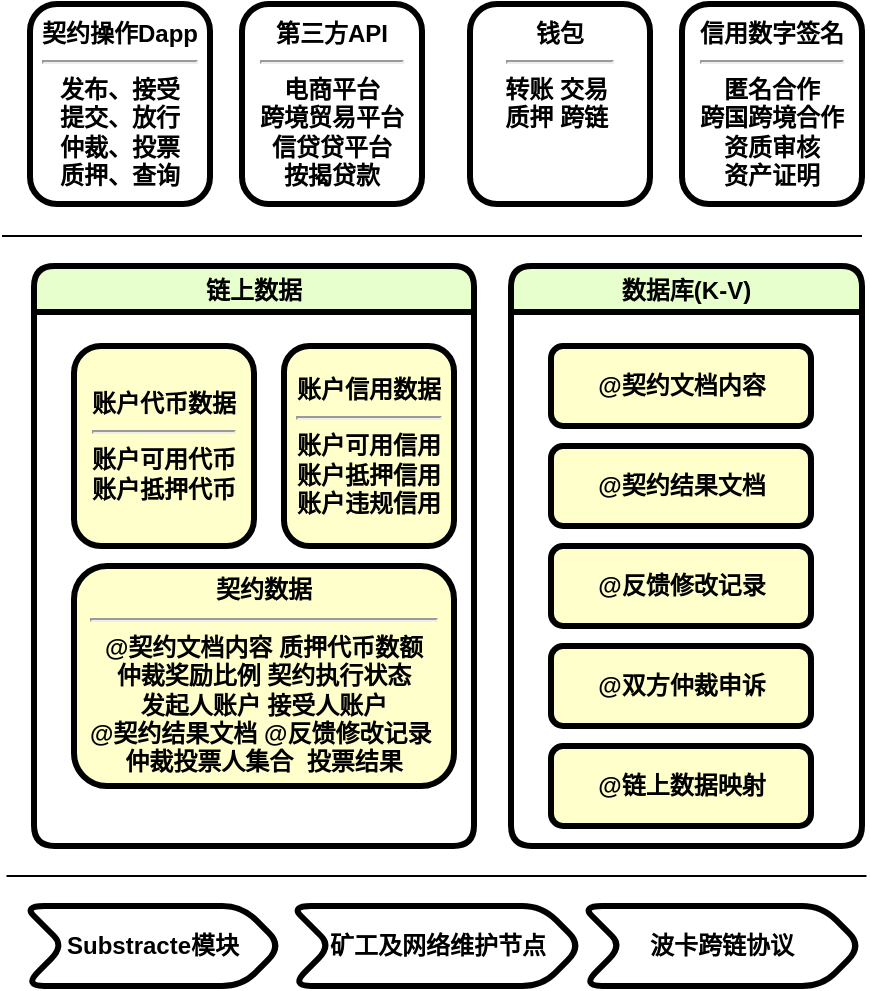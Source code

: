 <mxfile version="14.5.1" type="device"><diagram name="Page-1" id="c7558073-3199-34d8-9f00-42111426c3f3"><mxGraphModel dx="749" dy="556" grid="1" gridSize="10" guides="1" tooltips="1" connect="1" arrows="1" fold="1" page="1" pageScale="1" pageWidth="826" pageHeight="1169" background="#ffffff" math="0" shadow="0"><root><mxCell id="0"/><mxCell id="1" parent="0"/><mxCell id="1mw1VBTwahOa0DpeIs5T-101" value="链上数据" style="swimlane;rounded=1;strokeWidth=3;fillColor=#E6FFCC;" parent="1" vertex="1"><mxGeometry x="106" y="180" width="220" height="290" as="geometry"><mxRectangle x="106" y="180" width="80" height="23" as="alternateBounds"/></mxGeometry></mxCell><mxCell id="1mw1VBTwahOa0DpeIs5T-105" value="账户信用数据&lt;br&gt;&lt;hr&gt;账户可用信用&lt;br&gt;账户抵押信用&lt;br&gt;账户违规信用" style="whiteSpace=wrap;html=1;rounded=1;fontStyle=1;strokeWidth=3;fillColor=#FFFFCC;" parent="1mw1VBTwahOa0DpeIs5T-101" vertex="1"><mxGeometry x="125" y="40" width="85" height="100" as="geometry"/></mxCell><mxCell id="1mw1VBTwahOa0DpeIs5T-110" value="账户代币数据&lt;br&gt;&lt;hr&gt;账户可用代币&lt;br&gt;账户抵押代币" style="whiteSpace=wrap;html=1;rounded=1;fontStyle=1;strokeWidth=3;fillColor=#FFFFCC;" parent="1mw1VBTwahOa0DpeIs5T-101" vertex="1"><mxGeometry x="20" y="40" width="90" height="100" as="geometry"/></mxCell><mxCell id="1mw1VBTwahOa0DpeIs5T-111" value="契约数据&lt;br&gt;&lt;hr&gt;@契约文档内容 质押代币数额&lt;br&gt;仲裁奖励比例 契约执行状态&lt;br&gt;发起人账户 接受人账户&lt;br&gt;@契约结果文档 @反馈修改记录&amp;nbsp;&lt;br&gt;仲裁投票人集合&amp;nbsp; 投票结果" style="whiteSpace=wrap;html=1;rounded=1;fontStyle=1;strokeWidth=3;fillColor=#FFFFCC;" parent="1mw1VBTwahOa0DpeIs5T-101" vertex="1"><mxGeometry x="20" y="150" width="190" height="110" as="geometry"/></mxCell><mxCell id="1mw1VBTwahOa0DpeIs5T-112" value="数据库(K-V)" style="swimlane;rounded=1;strokeWidth=3;fillColor=#E6FFCC;" parent="1" vertex="1"><mxGeometry x="344.5" y="180" width="175.5" height="290" as="geometry"><mxRectangle x="344.5" y="180" width="100" height="23" as="alternateBounds"/></mxGeometry></mxCell><mxCell id="1mw1VBTwahOa0DpeIs5T-113" value="@契约结果文档&lt;br&gt;" style="whiteSpace=wrap;html=1;rounded=1;fontStyle=1;strokeWidth=3;fillColor=#FFFFCC;" parent="1mw1VBTwahOa0DpeIs5T-112" vertex="1"><mxGeometry x="20" y="90" width="130" height="40" as="geometry"/></mxCell><mxCell id="1mw1VBTwahOa0DpeIs5T-114" value="@契约文档内容&lt;br&gt;" style="whiteSpace=wrap;html=1;rounded=1;fontStyle=1;strokeWidth=3;fillColor=#FFFFCC;" parent="1mw1VBTwahOa0DpeIs5T-112" vertex="1"><mxGeometry x="20" y="40" width="130" height="40" as="geometry"/></mxCell><mxCell id="1mw1VBTwahOa0DpeIs5T-115" value="@反馈修改记录&lt;br&gt;" style="whiteSpace=wrap;html=1;rounded=1;fontStyle=1;strokeWidth=3;fillColor=#FFFFCC;" parent="1mw1VBTwahOa0DpeIs5T-112" vertex="1"><mxGeometry x="20" y="140" width="130" height="40" as="geometry"/></mxCell><mxCell id="1mw1VBTwahOa0DpeIs5T-117" value="@双方仲裁申诉" style="whiteSpace=wrap;html=1;rounded=1;fontStyle=1;strokeWidth=3;fillColor=#FFFFCC;" parent="1mw1VBTwahOa0DpeIs5T-112" vertex="1"><mxGeometry x="20" y="190" width="130" height="40" as="geometry"/></mxCell><mxCell id="1mw1VBTwahOa0DpeIs5T-118" value="@链上数据映射" style="whiteSpace=wrap;html=1;rounded=1;fontStyle=1;strokeWidth=3;fillColor=#FFFFCC;" parent="1mw1VBTwahOa0DpeIs5T-112" vertex="1"><mxGeometry x="20" y="240" width="130" height="40" as="geometry"/></mxCell><mxCell id="1mw1VBTwahOa0DpeIs5T-119" value="契约操作Dapp&lt;br&gt;&lt;hr&gt;发布、接受&lt;br&gt;提交、放行&lt;br&gt;仲裁、投票&lt;br&gt;质押、查询" style="whiteSpace=wrap;html=1;rounded=1;fontStyle=1;strokeWidth=3;" parent="1" vertex="1"><mxGeometry x="104" y="49" width="90" height="100" as="geometry"/></mxCell><mxCell id="1mw1VBTwahOa0DpeIs5T-120" value="第三方API&lt;br&gt;&lt;hr&gt;&lt;div style=&quot;text-align: left&quot;&gt;&lt;/div&gt;电商平台&lt;br&gt;跨境贸易平台&lt;br&gt;信贷贷平台&lt;br&gt;按揭贷款" style="whiteSpace=wrap;html=1;rounded=1;fontStyle=1;strokeWidth=3;fillColor=#ffffff;strokeColor=#000000;fontColor=#000000;" parent="1" vertex="1"><mxGeometry x="210" y="49" width="90" height="100" as="geometry"/></mxCell><mxCell id="1mw1VBTwahOa0DpeIs5T-121" value="钱包&lt;br&gt;&lt;hr&gt;转账 交易&amp;nbsp;&lt;br&gt;质押 跨链&amp;nbsp;&lt;br&gt;&lt;br&gt;&lt;br&gt;" style="whiteSpace=wrap;html=1;rounded=1;fontStyle=1;strokeWidth=3;fillColor=#ffffff;strokeColor=#000000;fontColor=#000000;" parent="1" vertex="1"><mxGeometry x="324" y="49" width="90" height="100" as="geometry"/></mxCell><mxCell id="1mw1VBTwahOa0DpeIs5T-122" value="信用数字签名&lt;br&gt;&lt;hr&gt;匿名合作&lt;br&gt;跨国跨境合作&lt;br&gt;资质审核&lt;br&gt;资产证明" style="whiteSpace=wrap;html=1;rounded=1;fontStyle=1;strokeWidth=3;fillColor=#ffffff;strokeColor=#000000;fontColor=#000000;" parent="1" vertex="1"><mxGeometry x="430" y="49" width="90" height="100" as="geometry"/></mxCell><mxCell id="1mw1VBTwahOa0DpeIs5T-131" value="Substracte模块" style="shape=step;perimeter=stepPerimeter;whiteSpace=wrap;html=1;fixedSize=1;rounded=1;fontStyle=1;strokeWidth=3;" parent="1" vertex="1"><mxGeometry x="101" y="500" width="129" height="40" as="geometry"/></mxCell><mxCell id="1mw1VBTwahOa0DpeIs5T-133" value="矿工及网络维护节点" style="shape=step;perimeter=stepPerimeter;whiteSpace=wrap;html=1;fixedSize=1;rounded=1;fontStyle=1;strokeWidth=3;" parent="1" vertex="1"><mxGeometry x="234.5" y="500" width="145.5" height="40" as="geometry"/></mxCell><mxCell id="1mw1VBTwahOa0DpeIs5T-134" value="波卡跨链协议" style="shape=step;perimeter=stepPerimeter;whiteSpace=wrap;html=1;fixedSize=1;rounded=1;fontStyle=1;strokeWidth=3;" parent="1" vertex="1"><mxGeometry x="380" y="500" width="140" height="40" as="geometry"/></mxCell><mxCell id="1mw1VBTwahOa0DpeIs5T-135" value="" style="line;strokeWidth=1;html=1;rounded=1;" parent="1" vertex="1"><mxGeometry x="90" y="160" width="430" height="10" as="geometry"/></mxCell><mxCell id="1mw1VBTwahOa0DpeIs5T-136" value="" style="line;strokeWidth=1;html=1;rounded=1;" parent="1" vertex="1"><mxGeometry x="92.25" y="480" width="430" height="10" as="geometry"/></mxCell></root></mxGraphModel></diagram></mxfile>